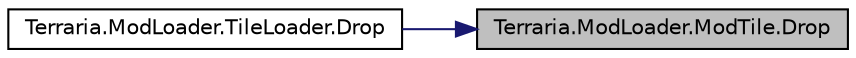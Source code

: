 digraph "Terraria.ModLoader.ModTile.Drop"
{
 // LATEX_PDF_SIZE
  edge [fontname="Helvetica",fontsize="10",labelfontname="Helvetica",labelfontsize="10"];
  node [fontname="Helvetica",fontsize="10",shape=record];
  rankdir="RL";
  Node1 [label="Terraria.ModLoader.ModTile.Drop",height=0.2,width=0.4,color="black", fillcolor="grey75", style="filled", fontcolor="black",tooltip="Allows you to customize which items the tile at the given coordinates drops. Remember that the x,..."];
  Node1 -> Node2 [dir="back",color="midnightblue",fontsize="10",style="solid",fontname="Helvetica"];
  Node2 [label="Terraria.ModLoader.TileLoader.Drop",height=0.2,width=0.4,color="black", fillcolor="white", style="filled",URL="$class_terraria_1_1_mod_loader_1_1_tile_loader.html#a840073ba42a2d7d13c5695efbb6b19d3",tooltip=" "];
}

